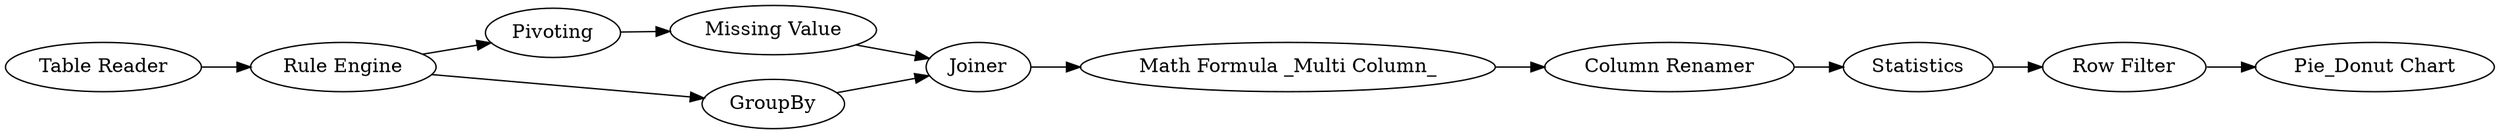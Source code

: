 digraph {
	12 -> 13
	7 -> 8
	10 -> 9
	1 -> 2
	8 -> 10
	13 -> 14
	2 -> 7
	15 -> 12
	9 -> 15
	2 -> 4
	4 -> 10
	14 [label="Pie_Donut Chart"]
	13 [label="Row Filter"]
	1 [label="Table Reader"]
	7 [label=Pivoting]
	9 [label="Math Formula _Multi Column_"]
	4 [label=GroupBy]
	8 [label="Missing Value"]
	15 [label="Column Renamer"]
	12 [label=Statistics]
	2 [label="Rule Engine"]
	10 [label=Joiner]
	rankdir=LR
}
